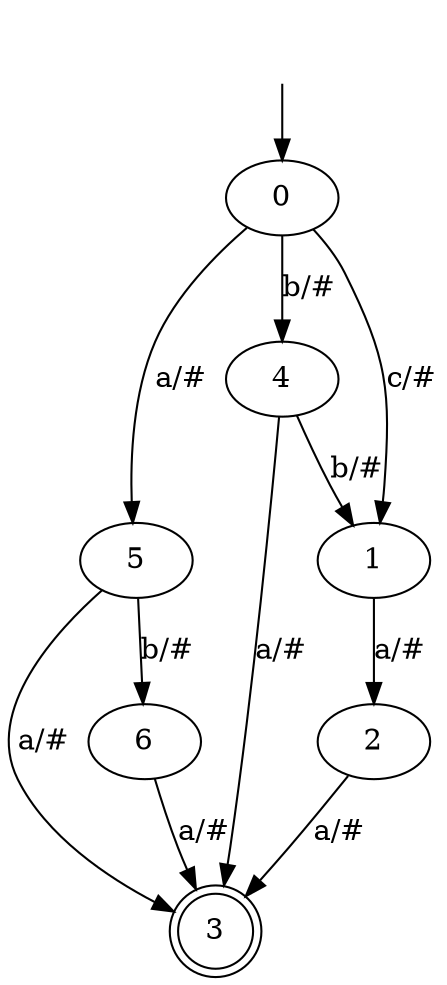 digraph G {
	"" [shape=none]
	3 [shape=doublecircle]
	"" ->0
	0 -> 5[label="a/#"];
	0 -> 4[label="b/#"];
	0 -> 1[label="c/#"];
	1 -> 2[label="a/#"];
	2 -> 3[label="a/#"];
	4 -> 3[label="a/#"];
	4 -> 1[label="b/#"];
	5 -> 3[label="a/#"];
	5 -> 6[label="b/#"];
	6 -> 3[label="a/#"];
}